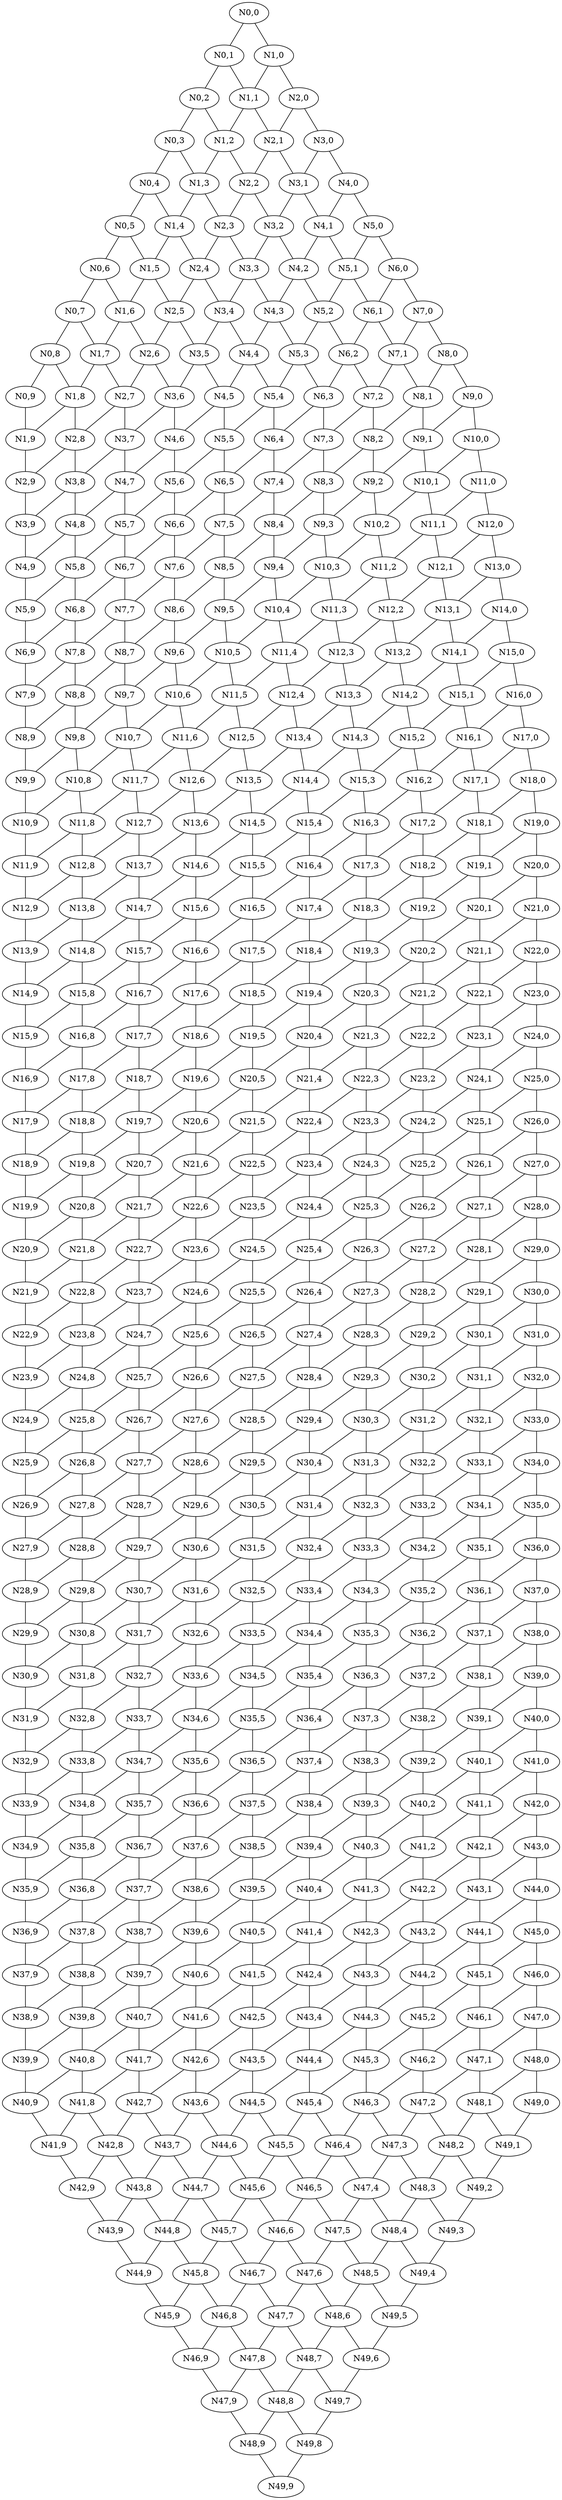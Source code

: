 graph G {
    "N0,0";
    "N0,1";
    "N0,2";
    "N0,3";
    "N0,4";
    "N0,5";
    "N0,6";
    "N0,7";
    "N0,8";
    "N0,9";
    "N1,0";
    "N1,1";
    "N1,2";
    "N1,3";
    "N1,4";
    "N1,5";
    "N1,6";
    "N1,7";
    "N1,8";
    "N1,9";
    "N2,0";
    "N2,1";
    "N2,2";
    "N2,3";
    "N2,4";
    "N2,5";
    "N2,6";
    "N2,7";
    "N2,8";
    "N2,9";
    "N3,0";
    "N3,1";
    "N3,2";
    "N3,3";
    "N3,4";
    "N3,5";
    "N3,6";
    "N3,7";
    "N3,8";
    "N3,9";
    "N4,0";
    "N4,1";
    "N4,2";
    "N4,3";
    "N4,4";
    "N4,5";
    "N4,6";
    "N4,7";
    "N4,8";
    "N4,9";
    "N5,0";
    "N5,1";
    "N5,2";
    "N5,3";
    "N5,4";
    "N5,5";
    "N5,6";
    "N5,7";
    "N5,8";
    "N5,9";
    "N6,0";
    "N6,1";
    "N6,2";
    "N6,3";
    "N6,4";
    "N6,5";
    "N6,6";
    "N6,7";
    "N6,8";
    "N6,9";
    "N7,0";
    "N7,1";
    "N7,2";
    "N7,3";
    "N7,4";
    "N7,5";
    "N7,6";
    "N7,7";
    "N7,8";
    "N7,9";
    "N8,0";
    "N8,1";
    "N8,2";
    "N8,3";
    "N8,4";
    "N8,5";
    "N8,6";
    "N8,7";
    "N8,8";
    "N8,9";
    "N9,0";
    "N9,1";
    "N9,2";
    "N9,3";
    "N9,4";
    "N9,5";
    "N9,6";
    "N9,7";
    "N9,8";
    "N9,9";
    "N10,0";
    "N10,1";
    "N10,2";
    "N10,3";
    "N10,4";
    "N10,5";
    "N10,6";
    "N10,7";
    "N10,8";
    "N10,9";
    "N11,0";
    "N11,1";
    "N11,2";
    "N11,3";
    "N11,4";
    "N11,5";
    "N11,6";
    "N11,7";
    "N11,8";
    "N11,9";
    "N12,0";
    "N12,1";
    "N12,2";
    "N12,3";
    "N12,4";
    "N12,5";
    "N12,6";
    "N12,7";
    "N12,8";
    "N12,9";
    "N13,0";
    "N13,1";
    "N13,2";
    "N13,3";
    "N13,4";
    "N13,5";
    "N13,6";
    "N13,7";
    "N13,8";
    "N13,9";
    "N14,0";
    "N14,1";
    "N14,2";
    "N14,3";
    "N14,4";
    "N14,5";
    "N14,6";
    "N14,7";
    "N14,8";
    "N14,9";
    "N15,0";
    "N15,1";
    "N15,2";
    "N15,3";
    "N15,4";
    "N15,5";
    "N15,6";
    "N15,7";
    "N15,8";
    "N15,9";
    "N16,0";
    "N16,1";
    "N16,2";
    "N16,3";
    "N16,4";
    "N16,5";
    "N16,6";
    "N16,7";
    "N16,8";
    "N16,9";
    "N17,0";
    "N17,1";
    "N17,2";
    "N17,3";
    "N17,4";
    "N17,5";
    "N17,6";
    "N17,7";
    "N17,8";
    "N17,9";
    "N18,0";
    "N18,1";
    "N18,2";
    "N18,3";
    "N18,4";
    "N18,5";
    "N18,6";
    "N18,7";
    "N18,8";
    "N18,9";
    "N19,0";
    "N19,1";
    "N19,2";
    "N19,3";
    "N19,4";
    "N19,5";
    "N19,6";
    "N19,7";
    "N19,8";
    "N19,9";
    "N20,0";
    "N20,1";
    "N20,2";
    "N20,3";
    "N20,4";
    "N20,5";
    "N20,6";
    "N20,7";
    "N20,8";
    "N20,9";
    "N21,0";
    "N21,1";
    "N21,2";
    "N21,3";
    "N21,4";
    "N21,5";
    "N21,6";
    "N21,7";
    "N21,8";
    "N21,9";
    "N22,0";
    "N22,1";
    "N22,2";
    "N22,3";
    "N22,4";
    "N22,5";
    "N22,6";
    "N22,7";
    "N22,8";
    "N22,9";
    "N23,0";
    "N23,1";
    "N23,2";
    "N23,3";
    "N23,4";
    "N23,5";
    "N23,6";
    "N23,7";
    "N23,8";
    "N23,9";
    "N24,0";
    "N24,1";
    "N24,2";
    "N24,3";
    "N24,4";
    "N24,5";
    "N24,6";
    "N24,7";
    "N24,8";
    "N24,9";
    "N25,0";
    "N25,1";
    "N25,2";
    "N25,3";
    "N25,4";
    "N25,5";
    "N25,6";
    "N25,7";
    "N25,8";
    "N25,9";
    "N26,0";
    "N26,1";
    "N26,2";
    "N26,3";
    "N26,4";
    "N26,5";
    "N26,6";
    "N26,7";
    "N26,8";
    "N26,9";
    "N27,0";
    "N27,1";
    "N27,2";
    "N27,3";
    "N27,4";
    "N27,5";
    "N27,6";
    "N27,7";
    "N27,8";
    "N27,9";
    "N28,0";
    "N28,1";
    "N28,2";
    "N28,3";
    "N28,4";
    "N28,5";
    "N28,6";
    "N28,7";
    "N28,8";
    "N28,9";
    "N29,0";
    "N29,1";
    "N29,2";
    "N29,3";
    "N29,4";
    "N29,5";
    "N29,6";
    "N29,7";
    "N29,8";
    "N29,9";
    "N30,0";
    "N30,1";
    "N30,2";
    "N30,3";
    "N30,4";
    "N30,5";
    "N30,6";
    "N30,7";
    "N30,8";
    "N30,9";
    "N31,0";
    "N31,1";
    "N31,2";
    "N31,3";
    "N31,4";
    "N31,5";
    "N31,6";
    "N31,7";
    "N31,8";
    "N31,9";
    "N32,0";
    "N32,1";
    "N32,2";
    "N32,3";
    "N32,4";
    "N32,5";
    "N32,6";
    "N32,7";
    "N32,8";
    "N32,9";
    "N33,0";
    "N33,1";
    "N33,2";
    "N33,3";
    "N33,4";
    "N33,5";
    "N33,6";
    "N33,7";
    "N33,8";
    "N33,9";
    "N34,0";
    "N34,1";
    "N34,2";
    "N34,3";
    "N34,4";
    "N34,5";
    "N34,6";
    "N34,7";
    "N34,8";
    "N34,9";
    "N35,0";
    "N35,1";
    "N35,2";
    "N35,3";
    "N35,4";
    "N35,5";
    "N35,6";
    "N35,7";
    "N35,8";
    "N35,9";
    "N36,0";
    "N36,1";
    "N36,2";
    "N36,3";
    "N36,4";
    "N36,5";
    "N36,6";
    "N36,7";
    "N36,8";
    "N36,9";
    "N37,0";
    "N37,1";
    "N37,2";
    "N37,3";
    "N37,4";
    "N37,5";
    "N37,6";
    "N37,7";
    "N37,8";
    "N37,9";
    "N38,0";
    "N38,1";
    "N38,2";
    "N38,3";
    "N38,4";
    "N38,5";
    "N38,6";
    "N38,7";
    "N38,8";
    "N38,9";
    "N39,0";
    "N39,1";
    "N39,2";
    "N39,3";
    "N39,4";
    "N39,5";
    "N39,6";
    "N39,7";
    "N39,8";
    "N39,9";
    "N40,0";
    "N40,1";
    "N40,2";
    "N40,3";
    "N40,4";
    "N40,5";
    "N40,6";
    "N40,7";
    "N40,8";
    "N40,9";
    "N41,0";
    "N41,1";
    "N41,2";
    "N41,3";
    "N41,4";
    "N41,5";
    "N41,6";
    "N41,7";
    "N41,8";
    "N41,9";
    "N42,0";
    "N42,1";
    "N42,2";
    "N42,3";
    "N42,4";
    "N42,5";
    "N42,6";
    "N42,7";
    "N42,8";
    "N42,9";
    "N43,0";
    "N43,1";
    "N43,2";
    "N43,3";
    "N43,4";
    "N43,5";
    "N43,6";
    "N43,7";
    "N43,8";
    "N43,9";
    "N44,0";
    "N44,1";
    "N44,2";
    "N44,3";
    "N44,4";
    "N44,5";
    "N44,6";
    "N44,7";
    "N44,8";
    "N44,9";
    "N45,0";
    "N45,1";
    "N45,2";
    "N45,3";
    "N45,4";
    "N45,5";
    "N45,6";
    "N45,7";
    "N45,8";
    "N45,9";
    "N46,0";
    "N46,1";
    "N46,2";
    "N46,3";
    "N46,4";
    "N46,5";
    "N46,6";
    "N46,7";
    "N46,8";
    "N46,9";
    "N47,0";
    "N47,1";
    "N47,2";
    "N47,3";
    "N47,4";
    "N47,5";
    "N47,6";
    "N47,7";
    "N47,8";
    "N47,9";
    "N48,0";
    "N48,1";
    "N48,2";
    "N48,3";
    "N48,4";
    "N48,5";
    "N48,6";
    "N48,7";
    "N48,8";
    "N48,9";
    "N49,0";
    "N49,1";
    "N49,2";
    "N49,3";
    "N49,4";
    "N49,5";
    "N49,6";
    "N49,7";
    "N49,8";
    "N49,9";
    "N0,0" -- "N1,0";
    "N0,0" -- "N0,1";
    "N0,1" -- "N1,1";
    "N0,1" -- "N0,2";
    "N0,2" -- "N1,2";
    "N0,2" -- "N0,3";
    "N0,3" -- "N1,3";
    "N0,3" -- "N0,4";
    "N0,4" -- "N1,4";
    "N0,4" -- "N0,5";
    "N0,5" -- "N1,5";
    "N0,5" -- "N0,6";
    "N0,6" -- "N1,6";
    "N0,6" -- "N0,7";
    "N0,7" -- "N1,7";
    "N0,7" -- "N0,8";
    "N0,8" -- "N1,8";
    "N0,8" -- "N0,9";
    "N0,9" -- "N1,9";
    "N1,0" -- "N2,0";
    "N1,0" -- "N1,1";
    "N1,1" -- "N2,1";
    "N1,1" -- "N1,2";
    "N1,2" -- "N2,2";
    "N1,2" -- "N1,3";
    "N1,3" -- "N2,3";
    "N1,3" -- "N1,4";
    "N1,4" -- "N2,4";
    "N1,4" -- "N1,5";
    "N1,5" -- "N2,5";
    "N1,5" -- "N1,6";
    "N1,6" -- "N2,6";
    "N1,6" -- "N1,7";
    "N1,7" -- "N2,7";
    "N1,7" -- "N1,8";
    "N1,8" -- "N2,8";
    "N1,8" -- "N1,9";
    "N1,9" -- "N2,9";
    "N2,0" -- "N3,0";
    "N2,0" -- "N2,1";
    "N2,1" -- "N3,1";
    "N2,1" -- "N2,2";
    "N2,2" -- "N3,2";
    "N2,2" -- "N2,3";
    "N2,3" -- "N3,3";
    "N2,3" -- "N2,4";
    "N2,4" -- "N3,4";
    "N2,4" -- "N2,5";
    "N2,5" -- "N3,5";
    "N2,5" -- "N2,6";
    "N2,6" -- "N3,6";
    "N2,6" -- "N2,7";
    "N2,7" -- "N3,7";
    "N2,7" -- "N2,8";
    "N2,8" -- "N3,8";
    "N2,8" -- "N2,9";
    "N2,9" -- "N3,9";
    "N3,0" -- "N4,0";
    "N3,0" -- "N3,1";
    "N3,1" -- "N4,1";
    "N3,1" -- "N3,2";
    "N3,2" -- "N4,2";
    "N3,2" -- "N3,3";
    "N3,3" -- "N4,3";
    "N3,3" -- "N3,4";
    "N3,4" -- "N4,4";
    "N3,4" -- "N3,5";
    "N3,5" -- "N4,5";
    "N3,5" -- "N3,6";
    "N3,6" -- "N4,6";
    "N3,6" -- "N3,7";
    "N3,7" -- "N4,7";
    "N3,7" -- "N3,8";
    "N3,8" -- "N4,8";
    "N3,8" -- "N3,9";
    "N3,9" -- "N4,9";
    "N4,0" -- "N5,0";
    "N4,0" -- "N4,1";
    "N4,1" -- "N5,1";
    "N4,1" -- "N4,2";
    "N4,2" -- "N5,2";
    "N4,2" -- "N4,3";
    "N4,3" -- "N5,3";
    "N4,3" -- "N4,4";
    "N4,4" -- "N5,4";
    "N4,4" -- "N4,5";
    "N4,5" -- "N5,5";
    "N4,5" -- "N4,6";
    "N4,6" -- "N5,6";
    "N4,6" -- "N4,7";
    "N4,7" -- "N5,7";
    "N4,7" -- "N4,8";
    "N4,8" -- "N5,8";
    "N4,8" -- "N4,9";
    "N4,9" -- "N5,9";
    "N5,0" -- "N6,0";
    "N5,0" -- "N5,1";
    "N5,1" -- "N6,1";
    "N5,1" -- "N5,2";
    "N5,2" -- "N6,2";
    "N5,2" -- "N5,3";
    "N5,3" -- "N6,3";
    "N5,3" -- "N5,4";
    "N5,4" -- "N6,4";
    "N5,4" -- "N5,5";
    "N5,5" -- "N6,5";
    "N5,5" -- "N5,6";
    "N5,6" -- "N6,6";
    "N5,6" -- "N5,7";
    "N5,7" -- "N6,7";
    "N5,7" -- "N5,8";
    "N5,8" -- "N6,8";
    "N5,8" -- "N5,9";
    "N5,9" -- "N6,9";
    "N6,0" -- "N7,0";
    "N6,0" -- "N6,1";
    "N6,1" -- "N7,1";
    "N6,1" -- "N6,2";
    "N6,2" -- "N7,2";
    "N6,2" -- "N6,3";
    "N6,3" -- "N7,3";
    "N6,3" -- "N6,4";
    "N6,4" -- "N7,4";
    "N6,4" -- "N6,5";
    "N6,5" -- "N7,5";
    "N6,5" -- "N6,6";
    "N6,6" -- "N7,6";
    "N6,6" -- "N6,7";
    "N6,7" -- "N7,7";
    "N6,7" -- "N6,8";
    "N6,8" -- "N7,8";
    "N6,8" -- "N6,9";
    "N6,9" -- "N7,9";
    "N7,0" -- "N8,0";
    "N7,0" -- "N7,1";
    "N7,1" -- "N8,1";
    "N7,1" -- "N7,2";
    "N7,2" -- "N8,2";
    "N7,2" -- "N7,3";
    "N7,3" -- "N8,3";
    "N7,3" -- "N7,4";
    "N7,4" -- "N8,4";
    "N7,4" -- "N7,5";
    "N7,5" -- "N8,5";
    "N7,5" -- "N7,6";
    "N7,6" -- "N8,6";
    "N7,6" -- "N7,7";
    "N7,7" -- "N8,7";
    "N7,7" -- "N7,8";
    "N7,8" -- "N8,8";
    "N7,8" -- "N7,9";
    "N7,9" -- "N8,9";
    "N8,0" -- "N9,0";
    "N8,0" -- "N8,1";
    "N8,1" -- "N9,1";
    "N8,1" -- "N8,2";
    "N8,2" -- "N9,2";
    "N8,2" -- "N8,3";
    "N8,3" -- "N9,3";
    "N8,3" -- "N8,4";
    "N8,4" -- "N9,4";
    "N8,4" -- "N8,5";
    "N8,5" -- "N9,5";
    "N8,5" -- "N8,6";
    "N8,6" -- "N9,6";
    "N8,6" -- "N8,7";
    "N8,7" -- "N9,7";
    "N8,7" -- "N8,8";
    "N8,8" -- "N9,8";
    "N8,8" -- "N8,9";
    "N8,9" -- "N9,9";
    "N9,0" -- "N10,0";
    "N9,0" -- "N9,1";
    "N9,1" -- "N10,1";
    "N9,1" -- "N9,2";
    "N9,2" -- "N10,2";
    "N9,2" -- "N9,3";
    "N9,3" -- "N10,3";
    "N9,3" -- "N9,4";
    "N9,4" -- "N10,4";
    "N9,4" -- "N9,5";
    "N9,5" -- "N10,5";
    "N9,5" -- "N9,6";
    "N9,6" -- "N10,6";
    "N9,6" -- "N9,7";
    "N9,7" -- "N10,7";
    "N9,7" -- "N9,8";
    "N9,8" -- "N10,8";
    "N9,8" -- "N9,9";
    "N9,9" -- "N10,9";
    "N10,0" -- "N11,0";
    "N10,0" -- "N10,1";
    "N10,1" -- "N11,1";
    "N10,1" -- "N10,2";
    "N10,2" -- "N11,2";
    "N10,2" -- "N10,3";
    "N10,3" -- "N11,3";
    "N10,3" -- "N10,4";
    "N10,4" -- "N11,4";
    "N10,4" -- "N10,5";
    "N10,5" -- "N11,5";
    "N10,5" -- "N10,6";
    "N10,6" -- "N11,6";
    "N10,6" -- "N10,7";
    "N10,7" -- "N11,7";
    "N10,7" -- "N10,8";
    "N10,8" -- "N11,8";
    "N10,8" -- "N10,9";
    "N10,9" -- "N11,9";
    "N11,0" -- "N12,0";
    "N11,0" -- "N11,1";
    "N11,1" -- "N12,1";
    "N11,1" -- "N11,2";
    "N11,2" -- "N12,2";
    "N11,2" -- "N11,3";
    "N11,3" -- "N12,3";
    "N11,3" -- "N11,4";
    "N11,4" -- "N12,4";
    "N11,4" -- "N11,5";
    "N11,5" -- "N12,5";
    "N11,5" -- "N11,6";
    "N11,6" -- "N12,6";
    "N11,6" -- "N11,7";
    "N11,7" -- "N12,7";
    "N11,7" -- "N11,8";
    "N11,8" -- "N12,8";
    "N11,8" -- "N11,9";
    "N11,9" -- "N12,9";
    "N12,0" -- "N13,0";
    "N12,0" -- "N12,1";
    "N12,1" -- "N13,1";
    "N12,1" -- "N12,2";
    "N12,2" -- "N13,2";
    "N12,2" -- "N12,3";
    "N12,3" -- "N13,3";
    "N12,3" -- "N12,4";
    "N12,4" -- "N13,4";
    "N12,4" -- "N12,5";
    "N12,5" -- "N13,5";
    "N12,5" -- "N12,6";
    "N12,6" -- "N13,6";
    "N12,6" -- "N12,7";
    "N12,7" -- "N13,7";
    "N12,7" -- "N12,8";
    "N12,8" -- "N13,8";
    "N12,8" -- "N12,9";
    "N12,9" -- "N13,9";
    "N13,0" -- "N14,0";
    "N13,0" -- "N13,1";
    "N13,1" -- "N14,1";
    "N13,1" -- "N13,2";
    "N13,2" -- "N14,2";
    "N13,2" -- "N13,3";
    "N13,3" -- "N14,3";
    "N13,3" -- "N13,4";
    "N13,4" -- "N14,4";
    "N13,4" -- "N13,5";
    "N13,5" -- "N14,5";
    "N13,5" -- "N13,6";
    "N13,6" -- "N14,6";
    "N13,6" -- "N13,7";
    "N13,7" -- "N14,7";
    "N13,7" -- "N13,8";
    "N13,8" -- "N14,8";
    "N13,8" -- "N13,9";
    "N13,9" -- "N14,9";
    "N14,0" -- "N15,0";
    "N14,0" -- "N14,1";
    "N14,1" -- "N15,1";
    "N14,1" -- "N14,2";
    "N14,2" -- "N15,2";
    "N14,2" -- "N14,3";
    "N14,3" -- "N15,3";
    "N14,3" -- "N14,4";
    "N14,4" -- "N15,4";
    "N14,4" -- "N14,5";
    "N14,5" -- "N15,5";
    "N14,5" -- "N14,6";
    "N14,6" -- "N15,6";
    "N14,6" -- "N14,7";
    "N14,7" -- "N15,7";
    "N14,7" -- "N14,8";
    "N14,8" -- "N15,8";
    "N14,8" -- "N14,9";
    "N14,9" -- "N15,9";
    "N15,0" -- "N16,0";
    "N15,0" -- "N15,1";
    "N15,1" -- "N16,1";
    "N15,1" -- "N15,2";
    "N15,2" -- "N16,2";
    "N15,2" -- "N15,3";
    "N15,3" -- "N16,3";
    "N15,3" -- "N15,4";
    "N15,4" -- "N16,4";
    "N15,4" -- "N15,5";
    "N15,5" -- "N16,5";
    "N15,5" -- "N15,6";
    "N15,6" -- "N16,6";
    "N15,6" -- "N15,7";
    "N15,7" -- "N16,7";
    "N15,7" -- "N15,8";
    "N15,8" -- "N16,8";
    "N15,8" -- "N15,9";
    "N15,9" -- "N16,9";
    "N16,0" -- "N17,0";
    "N16,0" -- "N16,1";
    "N16,1" -- "N17,1";
    "N16,1" -- "N16,2";
    "N16,2" -- "N17,2";
    "N16,2" -- "N16,3";
    "N16,3" -- "N17,3";
    "N16,3" -- "N16,4";
    "N16,4" -- "N17,4";
    "N16,4" -- "N16,5";
    "N16,5" -- "N17,5";
    "N16,5" -- "N16,6";
    "N16,6" -- "N17,6";
    "N16,6" -- "N16,7";
    "N16,7" -- "N17,7";
    "N16,7" -- "N16,8";
    "N16,8" -- "N17,8";
    "N16,8" -- "N16,9";
    "N16,9" -- "N17,9";
    "N17,0" -- "N18,0";
    "N17,0" -- "N17,1";
    "N17,1" -- "N18,1";
    "N17,1" -- "N17,2";
    "N17,2" -- "N18,2";
    "N17,2" -- "N17,3";
    "N17,3" -- "N18,3";
    "N17,3" -- "N17,4";
    "N17,4" -- "N18,4";
    "N17,4" -- "N17,5";
    "N17,5" -- "N18,5";
    "N17,5" -- "N17,6";
    "N17,6" -- "N18,6";
    "N17,6" -- "N17,7";
    "N17,7" -- "N18,7";
    "N17,7" -- "N17,8";
    "N17,8" -- "N18,8";
    "N17,8" -- "N17,9";
    "N17,9" -- "N18,9";
    "N18,0" -- "N19,0";
    "N18,0" -- "N18,1";
    "N18,1" -- "N19,1";
    "N18,1" -- "N18,2";
    "N18,2" -- "N19,2";
    "N18,2" -- "N18,3";
    "N18,3" -- "N19,3";
    "N18,3" -- "N18,4";
    "N18,4" -- "N19,4";
    "N18,4" -- "N18,5";
    "N18,5" -- "N19,5";
    "N18,5" -- "N18,6";
    "N18,6" -- "N19,6";
    "N18,6" -- "N18,7";
    "N18,7" -- "N19,7";
    "N18,7" -- "N18,8";
    "N18,8" -- "N19,8";
    "N18,8" -- "N18,9";
    "N18,9" -- "N19,9";
    "N19,0" -- "N20,0";
    "N19,0" -- "N19,1";
    "N19,1" -- "N20,1";
    "N19,1" -- "N19,2";
    "N19,2" -- "N20,2";
    "N19,2" -- "N19,3";
    "N19,3" -- "N20,3";
    "N19,3" -- "N19,4";
    "N19,4" -- "N20,4";
    "N19,4" -- "N19,5";
    "N19,5" -- "N20,5";
    "N19,5" -- "N19,6";
    "N19,6" -- "N20,6";
    "N19,6" -- "N19,7";
    "N19,7" -- "N20,7";
    "N19,7" -- "N19,8";
    "N19,8" -- "N20,8";
    "N19,8" -- "N19,9";
    "N19,9" -- "N20,9";
    "N20,0" -- "N21,0";
    "N20,0" -- "N20,1";
    "N20,1" -- "N21,1";
    "N20,1" -- "N20,2";
    "N20,2" -- "N21,2";
    "N20,2" -- "N20,3";
    "N20,3" -- "N21,3";
    "N20,3" -- "N20,4";
    "N20,4" -- "N21,4";
    "N20,4" -- "N20,5";
    "N20,5" -- "N21,5";
    "N20,5" -- "N20,6";
    "N20,6" -- "N21,6";
    "N20,6" -- "N20,7";
    "N20,7" -- "N21,7";
    "N20,7" -- "N20,8";
    "N20,8" -- "N21,8";
    "N20,8" -- "N20,9";
    "N20,9" -- "N21,9";
    "N21,0" -- "N22,0";
    "N21,0" -- "N21,1";
    "N21,1" -- "N22,1";
    "N21,1" -- "N21,2";
    "N21,2" -- "N22,2";
    "N21,2" -- "N21,3";
    "N21,3" -- "N22,3";
    "N21,3" -- "N21,4";
    "N21,4" -- "N22,4";
    "N21,4" -- "N21,5";
    "N21,5" -- "N22,5";
    "N21,5" -- "N21,6";
    "N21,6" -- "N22,6";
    "N21,6" -- "N21,7";
    "N21,7" -- "N22,7";
    "N21,7" -- "N21,8";
    "N21,8" -- "N22,8";
    "N21,8" -- "N21,9";
    "N21,9" -- "N22,9";
    "N22,0" -- "N23,0";
    "N22,0" -- "N22,1";
    "N22,1" -- "N23,1";
    "N22,1" -- "N22,2";
    "N22,2" -- "N23,2";
    "N22,2" -- "N22,3";
    "N22,3" -- "N23,3";
    "N22,3" -- "N22,4";
    "N22,4" -- "N23,4";
    "N22,4" -- "N22,5";
    "N22,5" -- "N23,5";
    "N22,5" -- "N22,6";
    "N22,6" -- "N23,6";
    "N22,6" -- "N22,7";
    "N22,7" -- "N23,7";
    "N22,7" -- "N22,8";
    "N22,8" -- "N23,8";
    "N22,8" -- "N22,9";
    "N22,9" -- "N23,9";
    "N23,0" -- "N24,0";
    "N23,0" -- "N23,1";
    "N23,1" -- "N24,1";
    "N23,1" -- "N23,2";
    "N23,2" -- "N24,2";
    "N23,2" -- "N23,3";
    "N23,3" -- "N24,3";
    "N23,3" -- "N23,4";
    "N23,4" -- "N24,4";
    "N23,4" -- "N23,5";
    "N23,5" -- "N24,5";
    "N23,5" -- "N23,6";
    "N23,6" -- "N24,6";
    "N23,6" -- "N23,7";
    "N23,7" -- "N24,7";
    "N23,7" -- "N23,8";
    "N23,8" -- "N24,8";
    "N23,8" -- "N23,9";
    "N23,9" -- "N24,9";
    "N24,0" -- "N25,0";
    "N24,0" -- "N24,1";
    "N24,1" -- "N25,1";
    "N24,1" -- "N24,2";
    "N24,2" -- "N25,2";
    "N24,2" -- "N24,3";
    "N24,3" -- "N25,3";
    "N24,3" -- "N24,4";
    "N24,4" -- "N25,4";
    "N24,4" -- "N24,5";
    "N24,5" -- "N25,5";
    "N24,5" -- "N24,6";
    "N24,6" -- "N25,6";
    "N24,6" -- "N24,7";
    "N24,7" -- "N25,7";
    "N24,7" -- "N24,8";
    "N24,8" -- "N25,8";
    "N24,8" -- "N24,9";
    "N24,9" -- "N25,9";
    "N25,0" -- "N26,0";
    "N25,0" -- "N25,1";
    "N25,1" -- "N26,1";
    "N25,1" -- "N25,2";
    "N25,2" -- "N26,2";
    "N25,2" -- "N25,3";
    "N25,3" -- "N26,3";
    "N25,3" -- "N25,4";
    "N25,4" -- "N26,4";
    "N25,4" -- "N25,5";
    "N25,5" -- "N26,5";
    "N25,5" -- "N25,6";
    "N25,6" -- "N26,6";
    "N25,6" -- "N25,7";
    "N25,7" -- "N26,7";
    "N25,7" -- "N25,8";
    "N25,8" -- "N26,8";
    "N25,8" -- "N25,9";
    "N25,9" -- "N26,9";
    "N26,0" -- "N27,0";
    "N26,0" -- "N26,1";
    "N26,1" -- "N27,1";
    "N26,1" -- "N26,2";
    "N26,2" -- "N27,2";
    "N26,2" -- "N26,3";
    "N26,3" -- "N27,3";
    "N26,3" -- "N26,4";
    "N26,4" -- "N27,4";
    "N26,4" -- "N26,5";
    "N26,5" -- "N27,5";
    "N26,5" -- "N26,6";
    "N26,6" -- "N27,6";
    "N26,6" -- "N26,7";
    "N26,7" -- "N27,7";
    "N26,7" -- "N26,8";
    "N26,8" -- "N27,8";
    "N26,8" -- "N26,9";
    "N26,9" -- "N27,9";
    "N27,0" -- "N28,0";
    "N27,0" -- "N27,1";
    "N27,1" -- "N28,1";
    "N27,1" -- "N27,2";
    "N27,2" -- "N28,2";
    "N27,2" -- "N27,3";
    "N27,3" -- "N28,3";
    "N27,3" -- "N27,4";
    "N27,4" -- "N28,4";
    "N27,4" -- "N27,5";
    "N27,5" -- "N28,5";
    "N27,5" -- "N27,6";
    "N27,6" -- "N28,6";
    "N27,6" -- "N27,7";
    "N27,7" -- "N28,7";
    "N27,7" -- "N27,8";
    "N27,8" -- "N28,8";
    "N27,8" -- "N27,9";
    "N27,9" -- "N28,9";
    "N28,0" -- "N29,0";
    "N28,0" -- "N28,1";
    "N28,1" -- "N29,1";
    "N28,1" -- "N28,2";
    "N28,2" -- "N29,2";
    "N28,2" -- "N28,3";
    "N28,3" -- "N29,3";
    "N28,3" -- "N28,4";
    "N28,4" -- "N29,4";
    "N28,4" -- "N28,5";
    "N28,5" -- "N29,5";
    "N28,5" -- "N28,6";
    "N28,6" -- "N29,6";
    "N28,6" -- "N28,7";
    "N28,7" -- "N29,7";
    "N28,7" -- "N28,8";
    "N28,8" -- "N29,8";
    "N28,8" -- "N28,9";
    "N28,9" -- "N29,9";
    "N29,0" -- "N30,0";
    "N29,0" -- "N29,1";
    "N29,1" -- "N30,1";
    "N29,1" -- "N29,2";
    "N29,2" -- "N30,2";
    "N29,2" -- "N29,3";
    "N29,3" -- "N30,3";
    "N29,3" -- "N29,4";
    "N29,4" -- "N30,4";
    "N29,4" -- "N29,5";
    "N29,5" -- "N30,5";
    "N29,5" -- "N29,6";
    "N29,6" -- "N30,6";
    "N29,6" -- "N29,7";
    "N29,7" -- "N30,7";
    "N29,7" -- "N29,8";
    "N29,8" -- "N30,8";
    "N29,8" -- "N29,9";
    "N29,9" -- "N30,9";
    "N30,0" -- "N31,0";
    "N30,0" -- "N30,1";
    "N30,1" -- "N31,1";
    "N30,1" -- "N30,2";
    "N30,2" -- "N31,2";
    "N30,2" -- "N30,3";
    "N30,3" -- "N31,3";
    "N30,3" -- "N30,4";
    "N30,4" -- "N31,4";
    "N30,4" -- "N30,5";
    "N30,5" -- "N31,5";
    "N30,5" -- "N30,6";
    "N30,6" -- "N31,6";
    "N30,6" -- "N30,7";
    "N30,7" -- "N31,7";
    "N30,7" -- "N30,8";
    "N30,8" -- "N31,8";
    "N30,8" -- "N30,9";
    "N30,9" -- "N31,9";
    "N31,0" -- "N32,0";
    "N31,0" -- "N31,1";
    "N31,1" -- "N32,1";
    "N31,1" -- "N31,2";
    "N31,2" -- "N32,2";
    "N31,2" -- "N31,3";
    "N31,3" -- "N32,3";
    "N31,3" -- "N31,4";
    "N31,4" -- "N32,4";
    "N31,4" -- "N31,5";
    "N31,5" -- "N32,5";
    "N31,5" -- "N31,6";
    "N31,6" -- "N32,6";
    "N31,6" -- "N31,7";
    "N31,7" -- "N32,7";
    "N31,7" -- "N31,8";
    "N31,8" -- "N32,8";
    "N31,8" -- "N31,9";
    "N31,9" -- "N32,9";
    "N32,0" -- "N33,0";
    "N32,0" -- "N32,1";
    "N32,1" -- "N33,1";
    "N32,1" -- "N32,2";
    "N32,2" -- "N33,2";
    "N32,2" -- "N32,3";
    "N32,3" -- "N33,3";
    "N32,3" -- "N32,4";
    "N32,4" -- "N33,4";
    "N32,4" -- "N32,5";
    "N32,5" -- "N33,5";
    "N32,5" -- "N32,6";
    "N32,6" -- "N33,6";
    "N32,6" -- "N32,7";
    "N32,7" -- "N33,7";
    "N32,7" -- "N32,8";
    "N32,8" -- "N33,8";
    "N32,8" -- "N32,9";
    "N32,9" -- "N33,9";
    "N33,0" -- "N34,0";
    "N33,0" -- "N33,1";
    "N33,1" -- "N34,1";
    "N33,1" -- "N33,2";
    "N33,2" -- "N34,2";
    "N33,2" -- "N33,3";
    "N33,3" -- "N34,3";
    "N33,3" -- "N33,4";
    "N33,4" -- "N34,4";
    "N33,4" -- "N33,5";
    "N33,5" -- "N34,5";
    "N33,5" -- "N33,6";
    "N33,6" -- "N34,6";
    "N33,6" -- "N33,7";
    "N33,7" -- "N34,7";
    "N33,7" -- "N33,8";
    "N33,8" -- "N34,8";
    "N33,8" -- "N33,9";
    "N33,9" -- "N34,9";
    "N34,0" -- "N35,0";
    "N34,0" -- "N34,1";
    "N34,1" -- "N35,1";
    "N34,1" -- "N34,2";
    "N34,2" -- "N35,2";
    "N34,2" -- "N34,3";
    "N34,3" -- "N35,3";
    "N34,3" -- "N34,4";
    "N34,4" -- "N35,4";
    "N34,4" -- "N34,5";
    "N34,5" -- "N35,5";
    "N34,5" -- "N34,6";
    "N34,6" -- "N35,6";
    "N34,6" -- "N34,7";
    "N34,7" -- "N35,7";
    "N34,7" -- "N34,8";
    "N34,8" -- "N35,8";
    "N34,8" -- "N34,9";
    "N34,9" -- "N35,9";
    "N35,0" -- "N36,0";
    "N35,0" -- "N35,1";
    "N35,1" -- "N36,1";
    "N35,1" -- "N35,2";
    "N35,2" -- "N36,2";
    "N35,2" -- "N35,3";
    "N35,3" -- "N36,3";
    "N35,3" -- "N35,4";
    "N35,4" -- "N36,4";
    "N35,4" -- "N35,5";
    "N35,5" -- "N36,5";
    "N35,5" -- "N35,6";
    "N35,6" -- "N36,6";
    "N35,6" -- "N35,7";
    "N35,7" -- "N36,7";
    "N35,7" -- "N35,8";
    "N35,8" -- "N36,8";
    "N35,8" -- "N35,9";
    "N35,9" -- "N36,9";
    "N36,0" -- "N37,0";
    "N36,0" -- "N36,1";
    "N36,1" -- "N37,1";
    "N36,1" -- "N36,2";
    "N36,2" -- "N37,2";
    "N36,2" -- "N36,3";
    "N36,3" -- "N37,3";
    "N36,3" -- "N36,4";
    "N36,4" -- "N37,4";
    "N36,4" -- "N36,5";
    "N36,5" -- "N37,5";
    "N36,5" -- "N36,6";
    "N36,6" -- "N37,6";
    "N36,6" -- "N36,7";
    "N36,7" -- "N37,7";
    "N36,7" -- "N36,8";
    "N36,8" -- "N37,8";
    "N36,8" -- "N36,9";
    "N36,9" -- "N37,9";
    "N37,0" -- "N38,0";
    "N37,0" -- "N37,1";
    "N37,1" -- "N38,1";
    "N37,1" -- "N37,2";
    "N37,2" -- "N38,2";
    "N37,2" -- "N37,3";
    "N37,3" -- "N38,3";
    "N37,3" -- "N37,4";
    "N37,4" -- "N38,4";
    "N37,4" -- "N37,5";
    "N37,5" -- "N38,5";
    "N37,5" -- "N37,6";
    "N37,6" -- "N38,6";
    "N37,6" -- "N37,7";
    "N37,7" -- "N38,7";
    "N37,7" -- "N37,8";
    "N37,8" -- "N38,8";
    "N37,8" -- "N37,9";
    "N37,9" -- "N38,9";
    "N38,0" -- "N39,0";
    "N38,0" -- "N38,1";
    "N38,1" -- "N39,1";
    "N38,1" -- "N38,2";
    "N38,2" -- "N39,2";
    "N38,2" -- "N38,3";
    "N38,3" -- "N39,3";
    "N38,3" -- "N38,4";
    "N38,4" -- "N39,4";
    "N38,4" -- "N38,5";
    "N38,5" -- "N39,5";
    "N38,5" -- "N38,6";
    "N38,6" -- "N39,6";
    "N38,6" -- "N38,7";
    "N38,7" -- "N39,7";
    "N38,7" -- "N38,8";
    "N38,8" -- "N39,8";
    "N38,8" -- "N38,9";
    "N38,9" -- "N39,9";
    "N39,0" -- "N40,0";
    "N39,0" -- "N39,1";
    "N39,1" -- "N40,1";
    "N39,1" -- "N39,2";
    "N39,2" -- "N40,2";
    "N39,2" -- "N39,3";
    "N39,3" -- "N40,3";
    "N39,3" -- "N39,4";
    "N39,4" -- "N40,4";
    "N39,4" -- "N39,5";
    "N39,5" -- "N40,5";
    "N39,5" -- "N39,6";
    "N39,6" -- "N40,6";
    "N39,6" -- "N39,7";
    "N39,7" -- "N40,7";
    "N39,7" -- "N39,8";
    "N39,8" -- "N40,8";
    "N39,8" -- "N39,9";
    "N39,9" -- "N40,9";
    "N40,0" -- "N41,0";
    "N40,0" -- "N40,1";
    "N40,1" -- "N41,1";
    "N40,1" -- "N40,2";
    "N40,2" -- "N41,2";
    "N40,2" -- "N40,3";
    "N40,3" -- "N41,3";
    "N40,3" -- "N40,4";
    "N40,4" -- "N41,4";
    "N40,4" -- "N40,5";
    "N40,5" -- "N41,5";
    "N40,5" -- "N40,6";
    "N40,6" -- "N41,6";
    "N40,6" -- "N40,7";
    "N40,7" -- "N41,7";
    "N40,7" -- "N40,8";
    "N40,8" -- "N41,8";
    "N40,8" -- "N40,9";
    "N40,9" -- "N41,9";
    "N41,0" -- "N42,0";
    "N41,0" -- "N41,1";
    "N41,1" -- "N42,1";
    "N41,1" -- "N41,2";
    "N41,2" -- "N42,2";
    "N41,2" -- "N41,3";
    "N41,3" -- "N42,3";
    "N41,3" -- "N41,4";
    "N41,4" -- "N42,4";
    "N41,4" -- "N41,5";
    "N41,5" -- "N42,5";
    "N41,5" -- "N41,6";
    "N41,6" -- "N42,6";
    "N41,6" -- "N41,7";
    "N41,7" -- "N42,7";
    "N41,7" -- "N41,8";
    "N41,8" -- "N42,8";
    "N41,8" -- "N41,9";
    "N41,9" -- "N42,9";
    "N42,0" -- "N43,0";
    "N42,0" -- "N42,1";
    "N42,1" -- "N43,1";
    "N42,1" -- "N42,2";
    "N42,2" -- "N43,2";
    "N42,2" -- "N42,3";
    "N42,3" -- "N43,3";
    "N42,3" -- "N42,4";
    "N42,4" -- "N43,4";
    "N42,4" -- "N42,5";
    "N42,5" -- "N43,5";
    "N42,5" -- "N42,6";
    "N42,6" -- "N43,6";
    "N42,6" -- "N42,7";
    "N42,7" -- "N43,7";
    "N42,7" -- "N42,8";
    "N42,8" -- "N43,8";
    "N42,8" -- "N42,9";
    "N42,9" -- "N43,9";
    "N43,0" -- "N44,0";
    "N43,0" -- "N43,1";
    "N43,1" -- "N44,1";
    "N43,1" -- "N43,2";
    "N43,2" -- "N44,2";
    "N43,2" -- "N43,3";
    "N43,3" -- "N44,3";
    "N43,3" -- "N43,4";
    "N43,4" -- "N44,4";
    "N43,4" -- "N43,5";
    "N43,5" -- "N44,5";
    "N43,5" -- "N43,6";
    "N43,6" -- "N44,6";
    "N43,6" -- "N43,7";
    "N43,7" -- "N44,7";
    "N43,7" -- "N43,8";
    "N43,8" -- "N44,8";
    "N43,8" -- "N43,9";
    "N43,9" -- "N44,9";
    "N44,0" -- "N45,0";
    "N44,0" -- "N44,1";
    "N44,1" -- "N45,1";
    "N44,1" -- "N44,2";
    "N44,2" -- "N45,2";
    "N44,2" -- "N44,3";
    "N44,3" -- "N45,3";
    "N44,3" -- "N44,4";
    "N44,4" -- "N45,4";
    "N44,4" -- "N44,5";
    "N44,5" -- "N45,5";
    "N44,5" -- "N44,6";
    "N44,6" -- "N45,6";
    "N44,6" -- "N44,7";
    "N44,7" -- "N45,7";
    "N44,7" -- "N44,8";
    "N44,8" -- "N45,8";
    "N44,8" -- "N44,9";
    "N44,9" -- "N45,9";
    "N45,0" -- "N46,0";
    "N45,0" -- "N45,1";
    "N45,1" -- "N46,1";
    "N45,1" -- "N45,2";
    "N45,2" -- "N46,2";
    "N45,2" -- "N45,3";
    "N45,3" -- "N46,3";
    "N45,3" -- "N45,4";
    "N45,4" -- "N46,4";
    "N45,4" -- "N45,5";
    "N45,5" -- "N46,5";
    "N45,5" -- "N45,6";
    "N45,6" -- "N46,6";
    "N45,6" -- "N45,7";
    "N45,7" -- "N46,7";
    "N45,7" -- "N45,8";
    "N45,8" -- "N46,8";
    "N45,8" -- "N45,9";
    "N45,9" -- "N46,9";
    "N46,0" -- "N47,0";
    "N46,0" -- "N46,1";
    "N46,1" -- "N47,1";
    "N46,1" -- "N46,2";
    "N46,2" -- "N47,2";
    "N46,2" -- "N46,3";
    "N46,3" -- "N47,3";
    "N46,3" -- "N46,4";
    "N46,4" -- "N47,4";
    "N46,4" -- "N46,5";
    "N46,5" -- "N47,5";
    "N46,5" -- "N46,6";
    "N46,6" -- "N47,6";
    "N46,6" -- "N46,7";
    "N46,7" -- "N47,7";
    "N46,7" -- "N46,8";
    "N46,8" -- "N47,8";
    "N46,8" -- "N46,9";
    "N46,9" -- "N47,9";
    "N47,0" -- "N48,0";
    "N47,0" -- "N47,1";
    "N47,1" -- "N48,1";
    "N47,1" -- "N47,2";
    "N47,2" -- "N48,2";
    "N47,2" -- "N47,3";
    "N47,3" -- "N48,3";
    "N47,3" -- "N47,4";
    "N47,4" -- "N48,4";
    "N47,4" -- "N47,5";
    "N47,5" -- "N48,5";
    "N47,5" -- "N47,6";
    "N47,6" -- "N48,6";
    "N47,6" -- "N47,7";
    "N47,7" -- "N48,7";
    "N47,7" -- "N47,8";
    "N47,8" -- "N48,8";
    "N47,8" -- "N47,9";
    "N47,9" -- "N48,9";
    "N48,0" -- "N49,0";
    "N48,0" -- "N48,1";
    "N48,1" -- "N49,1";
    "N48,1" -- "N48,2";
    "N48,2" -- "N49,2";
    "N48,2" -- "N48,3";
    "N48,3" -- "N49,3";
    "N48,3" -- "N48,4";
    "N48,4" -- "N49,4";
    "N48,4" -- "N48,5";
    "N48,5" -- "N49,5";
    "N48,5" -- "N48,6";
    "N48,6" -- "N49,6";
    "N48,6" -- "N48,7";
    "N48,7" -- "N49,7";
    "N48,7" -- "N48,8";
    "N48,8" -- "N49,8";
    "N48,8" -- "N48,9";
    "N48,9" -- "N49,9";
    "N49,0" -- "N49,1";
    "N49,1" -- "N49,2";
    "N49,2" -- "N49,3";
    "N49,3" -- "N49,4";
    "N49,4" -- "N49,5";
    "N49,5" -- "N49,6";
    "N49,6" -- "N49,7";
    "N49,7" -- "N49,8";
    "N49,8" -- "N49,9";
}
